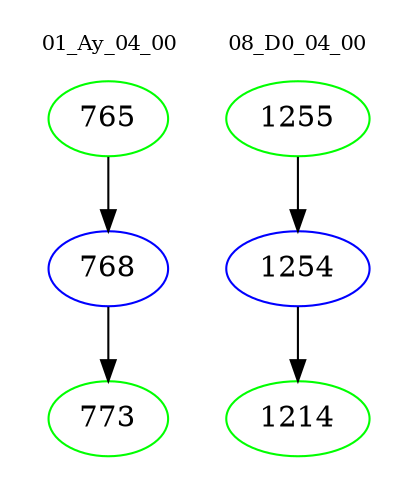digraph{
subgraph cluster_0 {
color = white
label = "01_Ay_04_00";
fontsize=10;
T0_765 [label="765", color="green"]
T0_765 -> T0_768 [color="black"]
T0_768 [label="768", color="blue"]
T0_768 -> T0_773 [color="black"]
T0_773 [label="773", color="green"]
}
subgraph cluster_1 {
color = white
label = "08_D0_04_00";
fontsize=10;
T1_1255 [label="1255", color="green"]
T1_1255 -> T1_1254 [color="black"]
T1_1254 [label="1254", color="blue"]
T1_1254 -> T1_1214 [color="black"]
T1_1214 [label="1214", color="green"]
}
}
